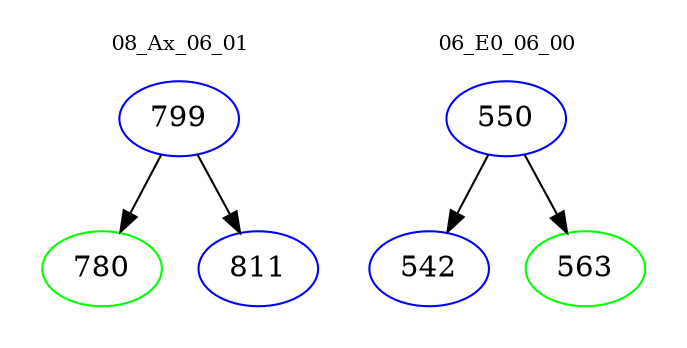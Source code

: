 digraph{
subgraph cluster_0 {
color = white
label = "08_Ax_06_01";
fontsize=10;
T0_799 [label="799", color="blue"]
T0_799 -> T0_780 [color="black"]
T0_780 [label="780", color="green"]
T0_799 -> T0_811 [color="black"]
T0_811 [label="811", color="blue"]
}
subgraph cluster_1 {
color = white
label = "06_E0_06_00";
fontsize=10;
T1_550 [label="550", color="blue"]
T1_550 -> T1_542 [color="black"]
T1_542 [label="542", color="blue"]
T1_550 -> T1_563 [color="black"]
T1_563 [label="563", color="green"]
}
}
